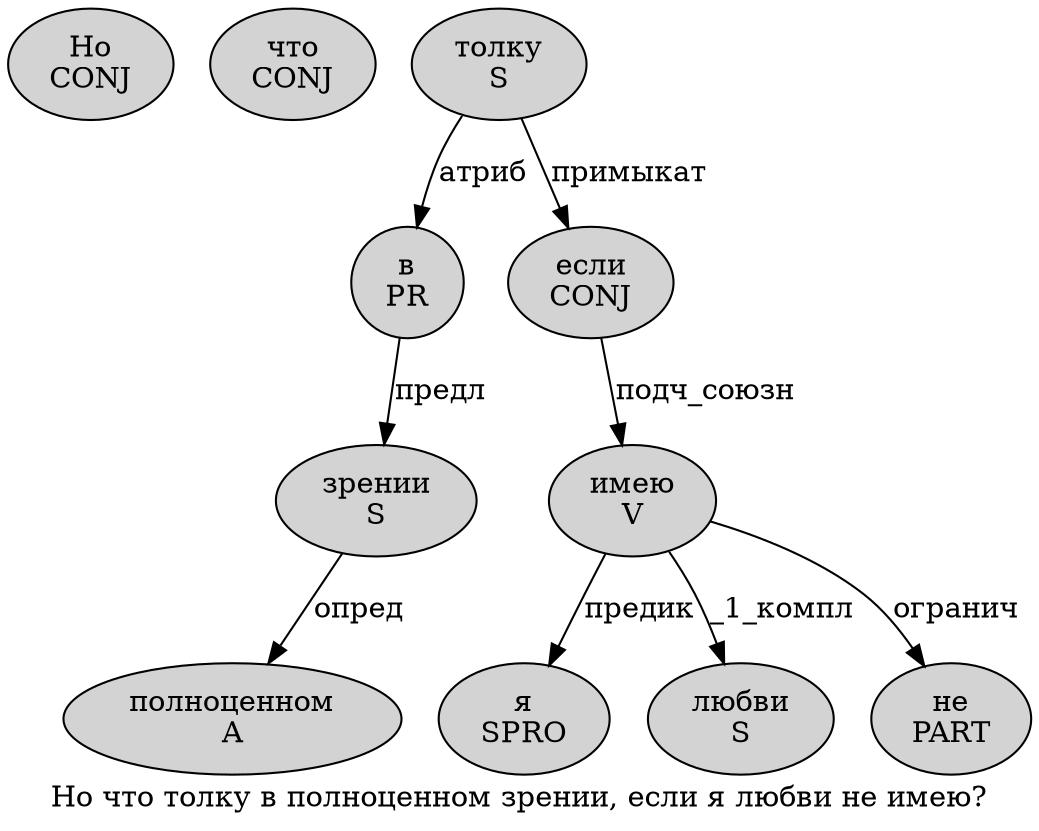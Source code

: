 digraph SENTENCE_1544 {
	graph [label="Но что толку в полноценном зрении, если я любви не имею?"]
	node [style=filled]
		0 [label="Но
CONJ" color="" fillcolor=lightgray penwidth=1 shape=ellipse]
		1 [label="что
CONJ" color="" fillcolor=lightgray penwidth=1 shape=ellipse]
		2 [label="толку
S" color="" fillcolor=lightgray penwidth=1 shape=ellipse]
		3 [label="в
PR" color="" fillcolor=lightgray penwidth=1 shape=ellipse]
		4 [label="полноценном
A" color="" fillcolor=lightgray penwidth=1 shape=ellipse]
		5 [label="зрении
S" color="" fillcolor=lightgray penwidth=1 shape=ellipse]
		7 [label="если
CONJ" color="" fillcolor=lightgray penwidth=1 shape=ellipse]
		8 [label="я
SPRO" color="" fillcolor=lightgray penwidth=1 shape=ellipse]
		9 [label="любви
S" color="" fillcolor=lightgray penwidth=1 shape=ellipse]
		10 [label="не
PART" color="" fillcolor=lightgray penwidth=1 shape=ellipse]
		11 [label="имею
V" color="" fillcolor=lightgray penwidth=1 shape=ellipse]
			7 -> 11 [label="подч_союзн"]
			11 -> 8 [label="предик"]
			11 -> 9 [label="_1_компл"]
			11 -> 10 [label="огранич"]
			2 -> 3 [label="атриб"]
			2 -> 7 [label="примыкат"]
			3 -> 5 [label="предл"]
			5 -> 4 [label="опред"]
}